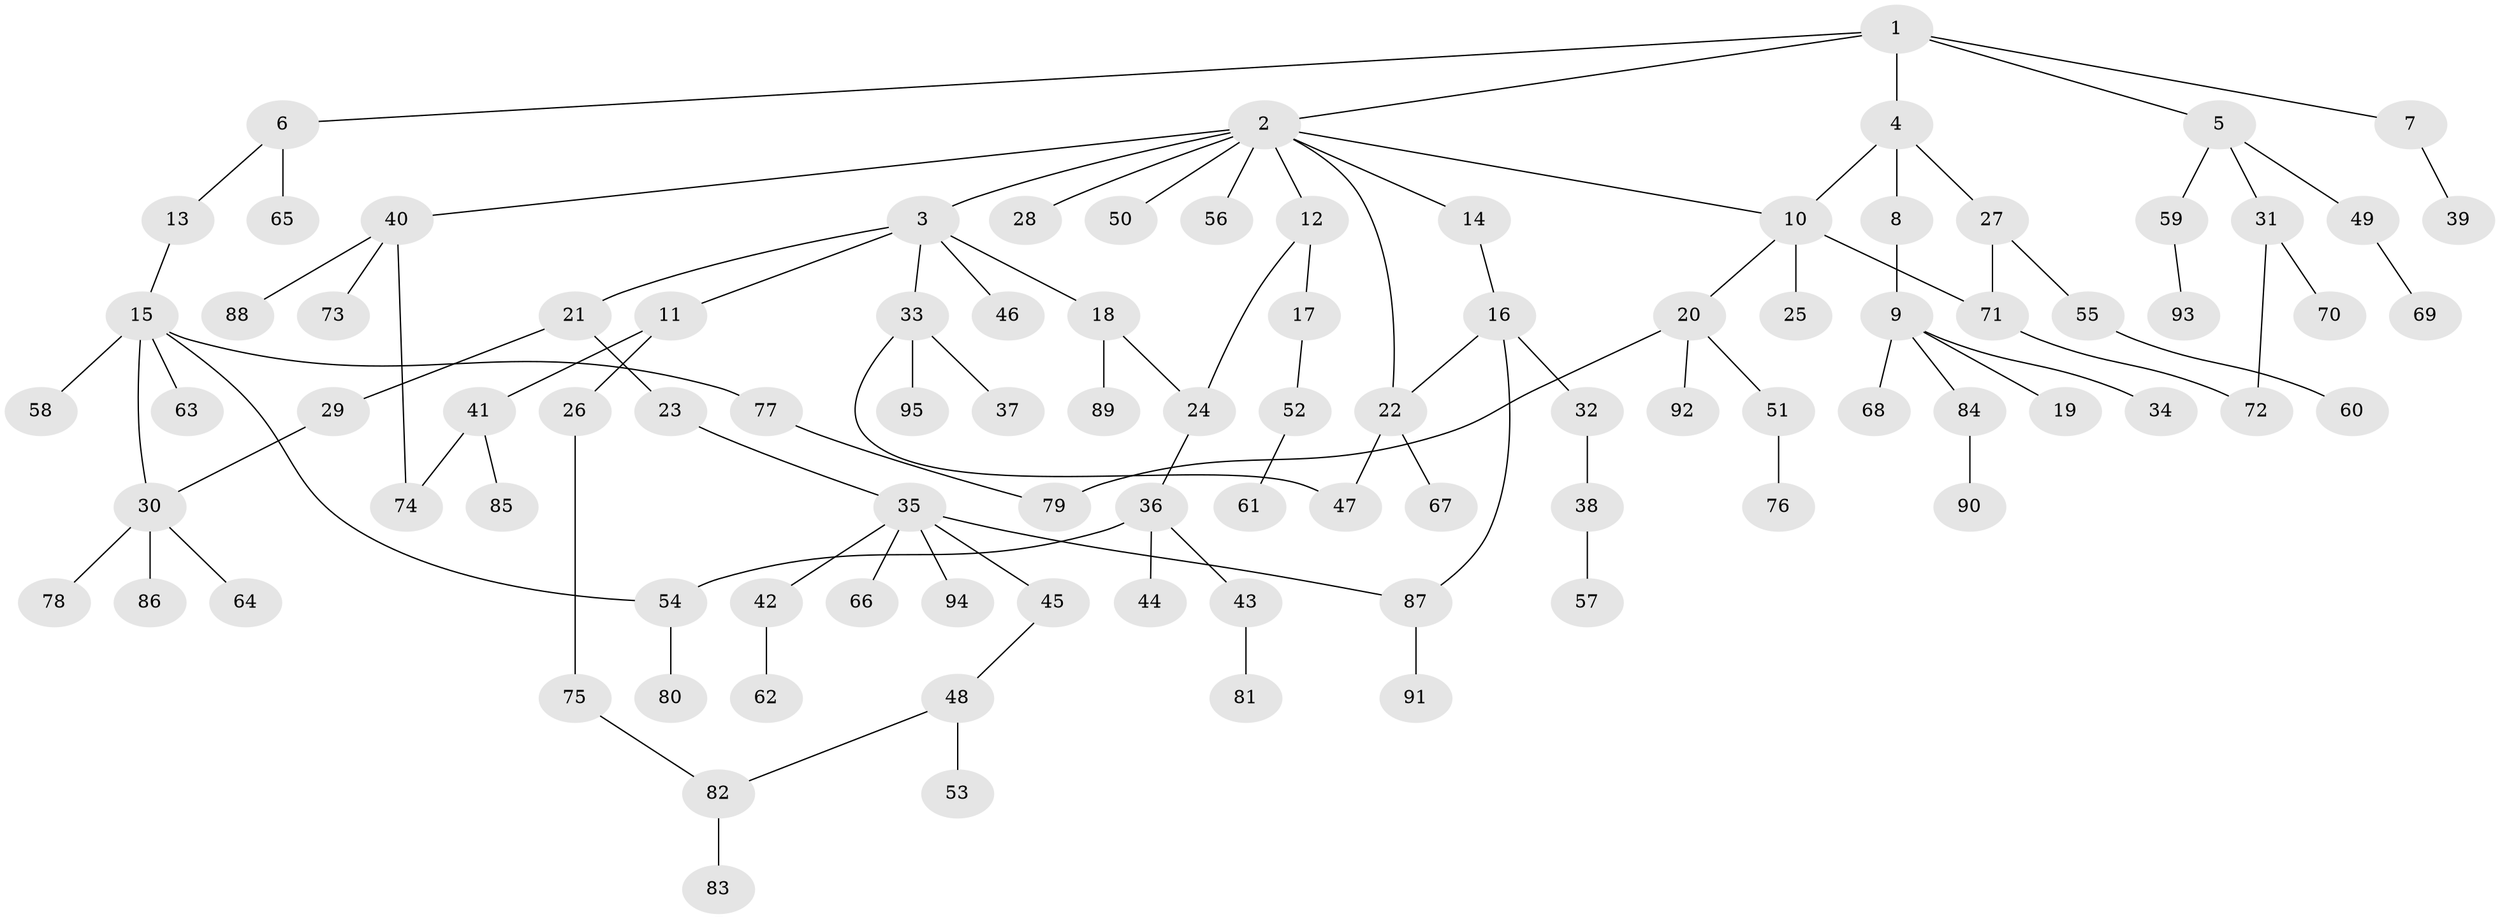 // coarse degree distribution, {9: 0.017543859649122806, 6: 0.03508771929824561, 1: 0.5964912280701754, 4: 0.03508771929824561, 3: 0.017543859649122806, 2: 0.19298245614035087, 5: 0.07017543859649122, 8: 0.017543859649122806, 12: 0.017543859649122806}
// Generated by graph-tools (version 1.1) at 2025/44/03/04/25 21:44:32]
// undirected, 95 vertices, 106 edges
graph export_dot {
graph [start="1"]
  node [color=gray90,style=filled];
  1;
  2;
  3;
  4;
  5;
  6;
  7;
  8;
  9;
  10;
  11;
  12;
  13;
  14;
  15;
  16;
  17;
  18;
  19;
  20;
  21;
  22;
  23;
  24;
  25;
  26;
  27;
  28;
  29;
  30;
  31;
  32;
  33;
  34;
  35;
  36;
  37;
  38;
  39;
  40;
  41;
  42;
  43;
  44;
  45;
  46;
  47;
  48;
  49;
  50;
  51;
  52;
  53;
  54;
  55;
  56;
  57;
  58;
  59;
  60;
  61;
  62;
  63;
  64;
  65;
  66;
  67;
  68;
  69;
  70;
  71;
  72;
  73;
  74;
  75;
  76;
  77;
  78;
  79;
  80;
  81;
  82;
  83;
  84;
  85;
  86;
  87;
  88;
  89;
  90;
  91;
  92;
  93;
  94;
  95;
  1 -- 2;
  1 -- 4;
  1 -- 5;
  1 -- 6;
  1 -- 7;
  2 -- 3;
  2 -- 10;
  2 -- 12;
  2 -- 14;
  2 -- 28;
  2 -- 40;
  2 -- 50;
  2 -- 56;
  2 -- 22;
  3 -- 11;
  3 -- 18;
  3 -- 21;
  3 -- 33;
  3 -- 46;
  4 -- 8;
  4 -- 27;
  4 -- 10;
  5 -- 31;
  5 -- 49;
  5 -- 59;
  6 -- 13;
  6 -- 65;
  7 -- 39;
  8 -- 9;
  9 -- 19;
  9 -- 34;
  9 -- 68;
  9 -- 84;
  10 -- 20;
  10 -- 25;
  10 -- 71;
  11 -- 26;
  11 -- 41;
  12 -- 17;
  12 -- 24;
  13 -- 15;
  14 -- 16;
  15 -- 30;
  15 -- 58;
  15 -- 63;
  15 -- 77;
  15 -- 54;
  16 -- 22;
  16 -- 32;
  16 -- 87;
  17 -- 52;
  18 -- 24;
  18 -- 89;
  20 -- 51;
  20 -- 79;
  20 -- 92;
  21 -- 23;
  21 -- 29;
  22 -- 47;
  22 -- 67;
  23 -- 35;
  24 -- 36;
  26 -- 75;
  27 -- 55;
  27 -- 71;
  29 -- 30;
  30 -- 64;
  30 -- 78;
  30 -- 86;
  31 -- 70;
  31 -- 72;
  32 -- 38;
  33 -- 37;
  33 -- 95;
  33 -- 47;
  35 -- 42;
  35 -- 45;
  35 -- 66;
  35 -- 87;
  35 -- 94;
  36 -- 43;
  36 -- 44;
  36 -- 54;
  38 -- 57;
  40 -- 73;
  40 -- 74;
  40 -- 88;
  41 -- 85;
  41 -- 74;
  42 -- 62;
  43 -- 81;
  45 -- 48;
  48 -- 53;
  48 -- 82;
  49 -- 69;
  51 -- 76;
  52 -- 61;
  54 -- 80;
  55 -- 60;
  59 -- 93;
  71 -- 72;
  75 -- 82;
  77 -- 79;
  82 -- 83;
  84 -- 90;
  87 -- 91;
}
